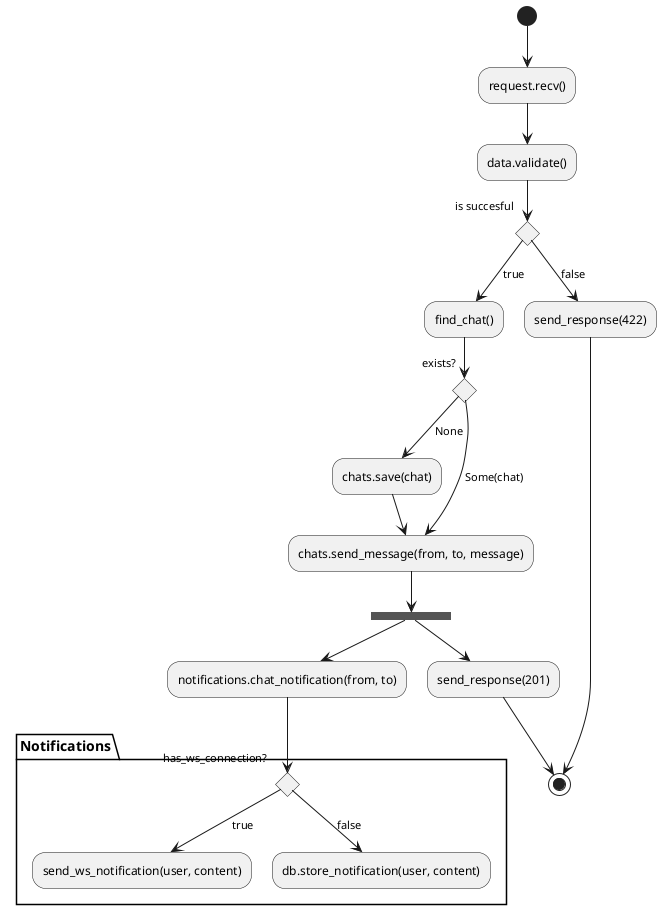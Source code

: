 @startuml chat_activity

(*) --> "request.recv()"

"request.recv()" --> "data.validate()"

"data.validate()" --> if "is succesful" then
    --> [true] find_chat()
else
    --> [false] send_response(422)
endif

"find_chat()" --> if "exists?" then

    --> [Some(chat)] "chats.send_message(from, to, message)"

else

    --> [None] "chats.save(chat)"

endif

"chats.save(chat)" --> "chats.send_message(from, to, message)"

"chats.send_message(from, to, message)" --> ===B1===

===B1=== --> "send_response(201)"

"send_response(422)" --> (*)
"send_response(201)" --> (*)

===B1=== --> "notifications.chat_notification(from, to)"

partition Notifications {
    "notifications.chat_notification(from, to)" --> if "has_ws_connection?" then

    --> [true] "send_ws_notification(user, content)"
    else

    --> [false] "db.store_notification(user, content)"

    endif

}

@enduml